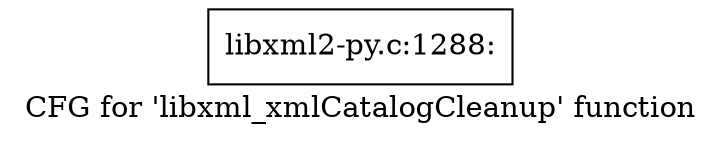 digraph "CFG for 'libxml_xmlCatalogCleanup' function" {
	label="CFG for 'libxml_xmlCatalogCleanup' function";

	Node0x3cf8200 [shape=record,label="{libxml2-py.c:1288:}"];
}
